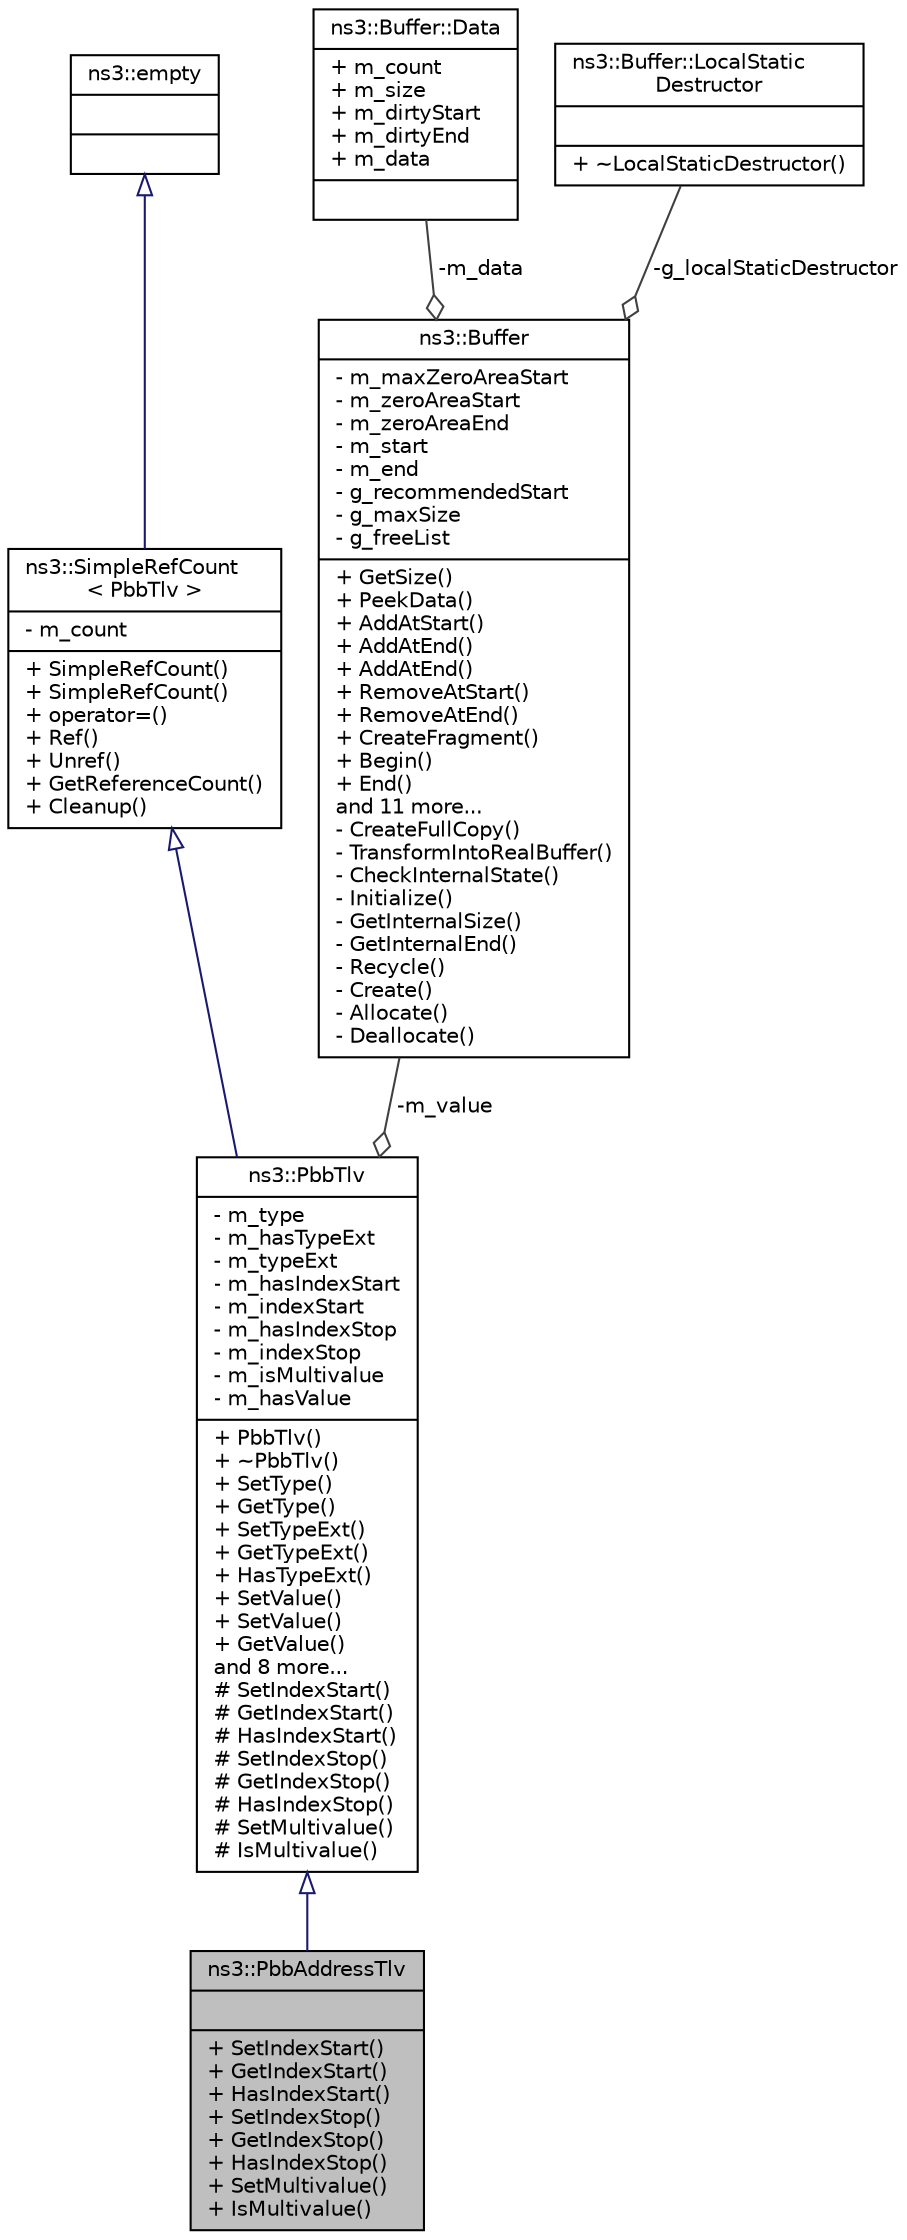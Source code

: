 digraph "ns3::PbbAddressTlv"
{
  edge [fontname="Helvetica",fontsize="10",labelfontname="Helvetica",labelfontsize="10"];
  node [fontname="Helvetica",fontsize="10",shape=record];
  Node1 [label="{ns3::PbbAddressTlv\n||+ SetIndexStart()\l+ GetIndexStart()\l+ HasIndexStart()\l+ SetIndexStop()\l+ GetIndexStop()\l+ HasIndexStop()\l+ SetMultivalue()\l+ IsMultivalue()\l}",height=0.2,width=0.4,color="black", fillcolor="grey75", style="filled", fontcolor="black"];
  Node2 -> Node1 [dir="back",color="midnightblue",fontsize="10",style="solid",arrowtail="onormal"];
  Node2 [label="{ns3::PbbTlv\n|- m_type\l- m_hasTypeExt\l- m_typeExt\l- m_hasIndexStart\l- m_indexStart\l- m_hasIndexStop\l- m_indexStop\l- m_isMultivalue\l- m_hasValue\l|+ PbbTlv()\l+ ~PbbTlv()\l+ SetType()\l+ GetType()\l+ SetTypeExt()\l+ GetTypeExt()\l+ HasTypeExt()\l+ SetValue()\l+ SetValue()\l+ GetValue()\land 8 more...\l# SetIndexStart()\l# GetIndexStart()\l# HasIndexStart()\l# SetIndexStop()\l# GetIndexStop()\l# HasIndexStop()\l# SetMultivalue()\l# IsMultivalue()\l}",height=0.2,width=0.4,color="black", fillcolor="white", style="filled",URL="$db/dfb/classns3_1_1PbbTlv.html",tooltip="A packet or message TLV. "];
  Node3 -> Node2 [dir="back",color="midnightblue",fontsize="10",style="solid",arrowtail="onormal"];
  Node3 [label="{ns3::SimpleRefCount\l\< PbbTlv \>\n|- m_count\l|+ SimpleRefCount()\l+ SimpleRefCount()\l+ operator=()\l+ Ref()\l+ Unref()\l+ GetReferenceCount()\l+ Cleanup()\l}",height=0.2,width=0.4,color="black", fillcolor="white", style="filled",URL="$da/da1/classns3_1_1SimpleRefCount.html"];
  Node4 -> Node3 [dir="back",color="midnightblue",fontsize="10",style="solid",arrowtail="onormal"];
  Node4 [label="{ns3::empty\n||}",height=0.2,width=0.4,color="black", fillcolor="white", style="filled",URL="$d9/d6a/classns3_1_1empty.html",tooltip="make Callback use a separate empty type "];
  Node5 -> Node2 [color="grey25",fontsize="10",style="solid",label=" -m_value" ,arrowhead="odiamond"];
  Node5 [label="{ns3::Buffer\n|- m_maxZeroAreaStart\l- m_zeroAreaStart\l- m_zeroAreaEnd\l- m_start\l- m_end\l- g_recommendedStart\l- g_maxSize\l- g_freeList\l|+ GetSize()\l+ PeekData()\l+ AddAtStart()\l+ AddAtEnd()\l+ AddAtEnd()\l+ RemoveAtStart()\l+ RemoveAtEnd()\l+ CreateFragment()\l+ Begin()\l+ End()\land 11 more...\l- CreateFullCopy()\l- TransformIntoRealBuffer()\l- CheckInternalState()\l- Initialize()\l- GetInternalSize()\l- GetInternalEnd()\l- Recycle()\l- Create()\l- Allocate()\l- Deallocate()\l}",height=0.2,width=0.4,color="black", fillcolor="white", style="filled",URL="$da/d85/classns3_1_1Buffer.html",tooltip="automatically resized byte buffer "];
  Node6 -> Node5 [color="grey25",fontsize="10",style="solid",label=" -m_data" ,arrowhead="odiamond"];
  Node6 [label="{ns3::Buffer::Data\n|+ m_count\l+ m_size\l+ m_dirtyStart\l+ m_dirtyEnd\l+ m_data\l|}",height=0.2,width=0.4,color="black", fillcolor="white", style="filled",URL="$d9/dcc/structns3_1_1Buffer_1_1Data.html"];
  Node7 -> Node5 [color="grey25",fontsize="10",style="solid",label=" -g_localStaticDestructor" ,arrowhead="odiamond"];
  Node7 [label="{ns3::Buffer::LocalStatic\lDestructor\n||+ ~LocalStaticDestructor()\l}",height=0.2,width=0.4,color="black", fillcolor="white", style="filled",URL="$dc/de5/structns3_1_1Buffer_1_1LocalStaticDestructor.html",tooltip="Local static destructor structure. "];
}
